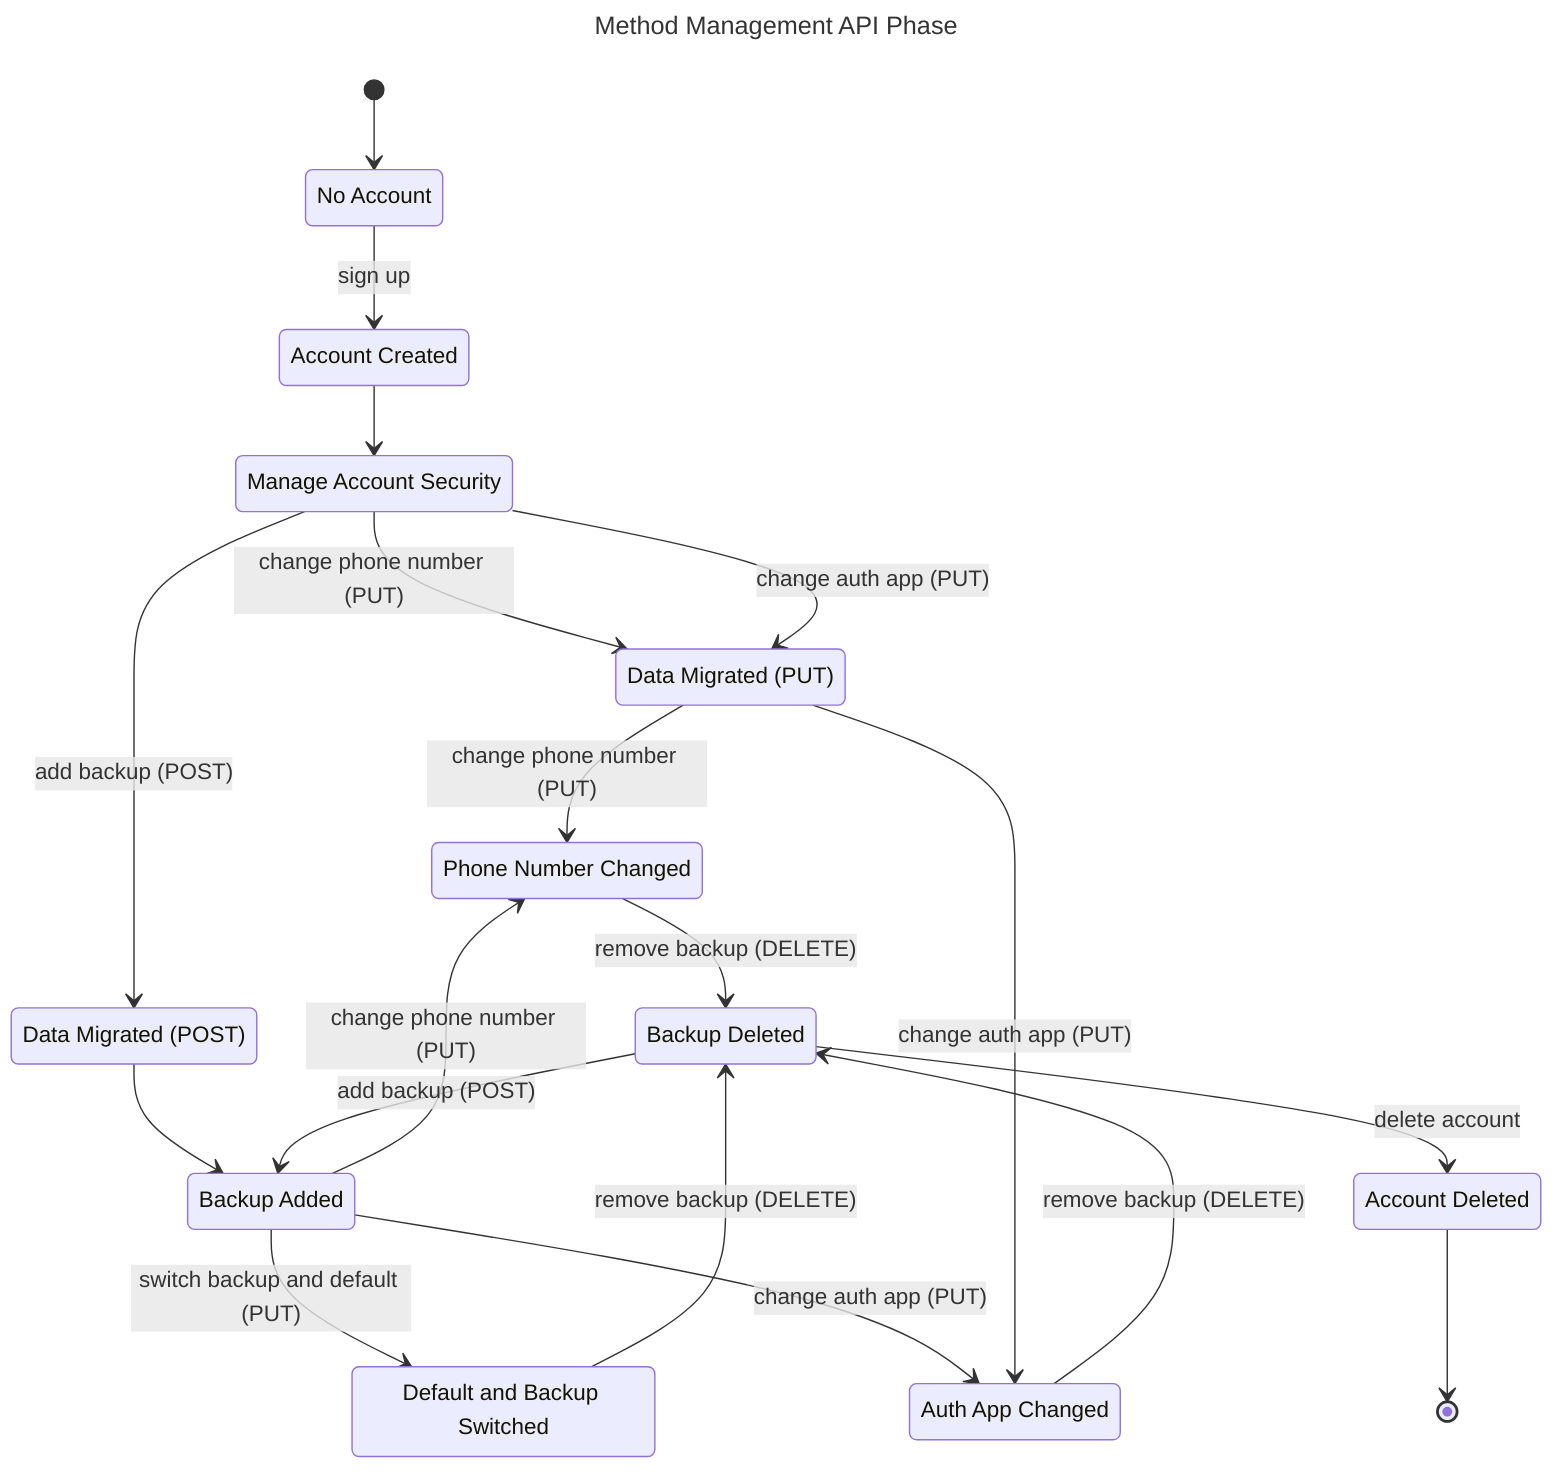 ---
title: Method Management API Phase
---

stateDiagram-v2

    noAccount: No Account
    accountCreated: Account Created
    manageAccountSecurity: Manage Account Security
    dataMigratedPUT: Data Migrated (PUT)
    dataMigratedPOST: Data Migrated (POST)
    backupAdded: Backup Added
    switched: Default and Backup Switched
    phoneNumberChanged: Phone Number Changed
    authAppChanged: Auth App Changed
    backupDeleted: Backup Deleted
    accountDeleted: Account Deleted

    [*] --> noAccount
    noAccount --> accountCreated : sign up
    accountCreated --> manageAccountSecurity
    manageAccountSecurity --> dataMigratedPUT : change phone number (PUT)
    manageAccountSecurity --> dataMigratedPUT : change auth app (PUT)
    manageAccountSecurity --> dataMigratedPOST : add backup (POST)
    dataMigratedPOST --> backupAdded
    backupAdded --> switched : switch backup and default (PUT)
    backupAdded --> phoneNumberChanged : change phone number (PUT)
    backupAdded --> authAppChanged : change auth app (PUT)
    dataMigratedPUT --> phoneNumberChanged : change phone number (PUT)
    dataMigratedPUT --> authAppChanged : change auth app (PUT)
    switched --> backupDeleted : remove backup (DELETE)
    phoneNumberChanged --> backupDeleted : remove backup (DELETE)
    authAppChanged --> backupDeleted : remove backup (DELETE)
    backupDeleted --> backupAdded : add backup (POST)
    backupDeleted --> accountDeleted : delete account
    accountDeleted --> [*]